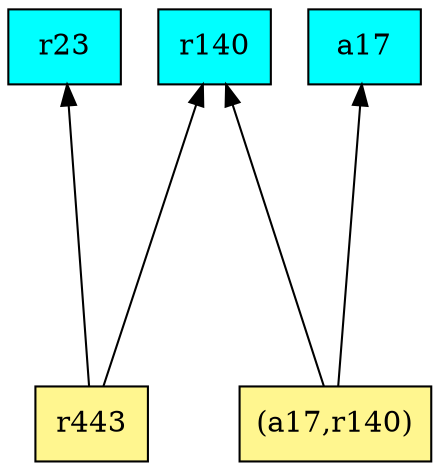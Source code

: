digraph G {
rankdir=BT;ranksep="2.0";
"r140" [shape=record,fillcolor=cyan,style=filled,label="{r140}"];
"r443" [shape=record,fillcolor=khaki1,style=filled,label="{r443}"];
"(a17,r140)" [shape=record,fillcolor=khaki1,style=filled,label="{(a17,r140)}"];
"r23" [shape=record,fillcolor=cyan,style=filled,label="{r23}"];
"a17" [shape=record,fillcolor=cyan,style=filled,label="{a17}"];
"r443" -> "r23"
"r443" -> "r140"
"(a17,r140)" -> "a17"
"(a17,r140)" -> "r140"
}